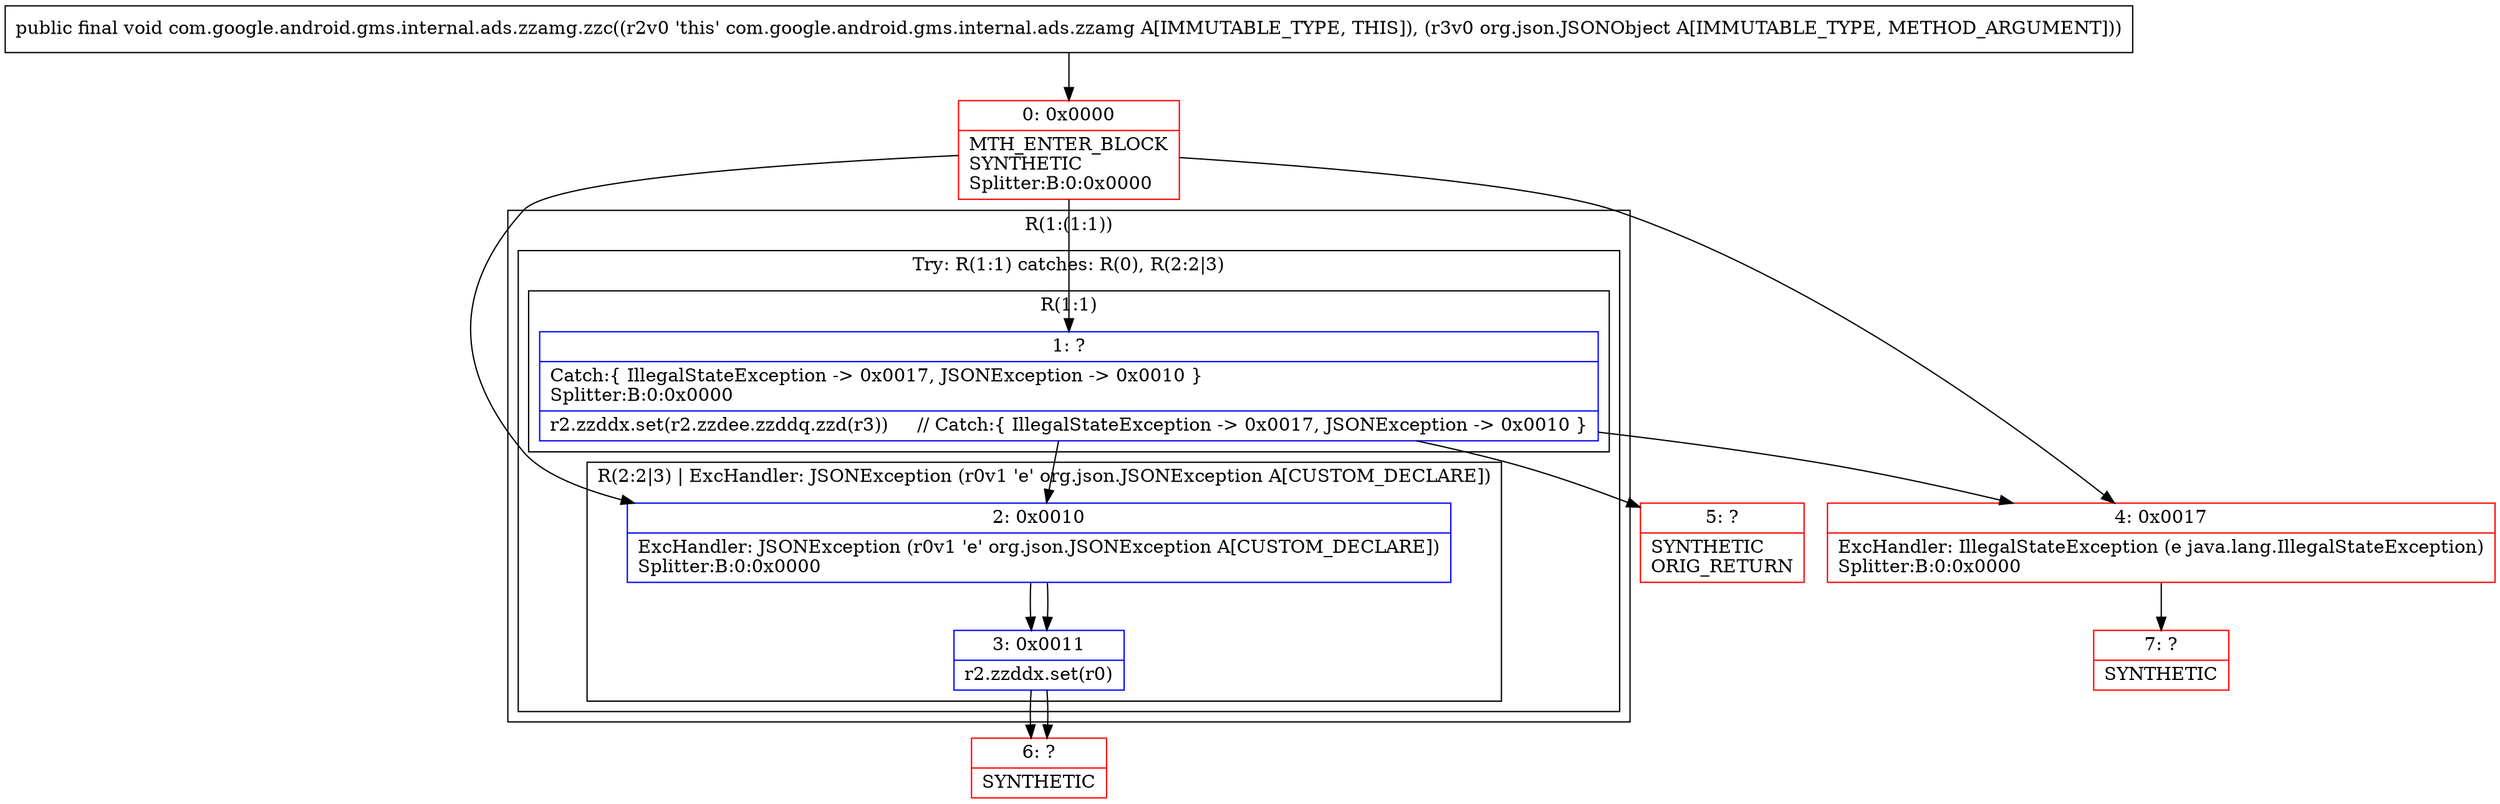 digraph "CFG forcom.google.android.gms.internal.ads.zzamg.zzc(Lorg\/json\/JSONObject;)V" {
subgraph cluster_Region_6336926 {
label = "R(1:(1:1))";
node [shape=record,color=blue];
subgraph cluster_TryCatchRegion_1820877256 {
label = "Try: R(1:1) catches: R(0), R(2:2|3)";
node [shape=record,color=blue];
subgraph cluster_Region_563828787 {
label = "R(1:1)";
node [shape=record,color=blue];
Node_1 [shape=record,label="{1\:\ ?|Catch:\{ IllegalStateException \-\> 0x0017, JSONException \-\> 0x0010 \}\lSplitter:B:0:0x0000\l|r2.zzddx.set(r2.zzdee.zzddq.zzd(r3))     \/\/ Catch:\{ IllegalStateException \-\> 0x0017, JSONException \-\> 0x0010 \}\l}"];
}
subgraph cluster_Region_649997267 {
label = "R(0) | ExcHandler: IllegalStateException (e java.lang.IllegalStateException)\l";
node [shape=record,color=blue];
}
subgraph cluster_Region_601330395 {
label = "R(2:2|3) | ExcHandler: JSONException (r0v1 'e' org.json.JSONException A[CUSTOM_DECLARE])\l";
node [shape=record,color=blue];
Node_2 [shape=record,label="{2\:\ 0x0010|ExcHandler: JSONException (r0v1 'e' org.json.JSONException A[CUSTOM_DECLARE])\lSplitter:B:0:0x0000\l}"];
Node_3 [shape=record,label="{3\:\ 0x0011|r2.zzddx.set(r0)\l}"];
}
}
}
subgraph cluster_Region_649997267 {
label = "R(0) | ExcHandler: IllegalStateException (e java.lang.IllegalStateException)\l";
node [shape=record,color=blue];
}
subgraph cluster_Region_601330395 {
label = "R(2:2|3) | ExcHandler: JSONException (r0v1 'e' org.json.JSONException A[CUSTOM_DECLARE])\l";
node [shape=record,color=blue];
Node_2 [shape=record,label="{2\:\ 0x0010|ExcHandler: JSONException (r0v1 'e' org.json.JSONException A[CUSTOM_DECLARE])\lSplitter:B:0:0x0000\l}"];
Node_3 [shape=record,label="{3\:\ 0x0011|r2.zzddx.set(r0)\l}"];
}
Node_0 [shape=record,color=red,label="{0\:\ 0x0000|MTH_ENTER_BLOCK\lSYNTHETIC\lSplitter:B:0:0x0000\l}"];
Node_4 [shape=record,color=red,label="{4\:\ 0x0017|ExcHandler: IllegalStateException (e java.lang.IllegalStateException)\lSplitter:B:0:0x0000\l}"];
Node_5 [shape=record,color=red,label="{5\:\ ?|SYNTHETIC\lORIG_RETURN\l}"];
Node_6 [shape=record,color=red,label="{6\:\ ?|SYNTHETIC\l}"];
Node_7 [shape=record,color=red,label="{7\:\ ?|SYNTHETIC\l}"];
MethodNode[shape=record,label="{public final void com.google.android.gms.internal.ads.zzamg.zzc((r2v0 'this' com.google.android.gms.internal.ads.zzamg A[IMMUTABLE_TYPE, THIS]), (r3v0 org.json.JSONObject A[IMMUTABLE_TYPE, METHOD_ARGUMENT])) }"];
MethodNode -> Node_0;
Node_1 -> Node_4;
Node_1 -> Node_2;
Node_1 -> Node_5;
Node_2 -> Node_3;
Node_3 -> Node_6;
Node_2 -> Node_3;
Node_3 -> Node_6;
Node_0 -> Node_1;
Node_0 -> Node_4;
Node_0 -> Node_2;
Node_4 -> Node_7;
}

